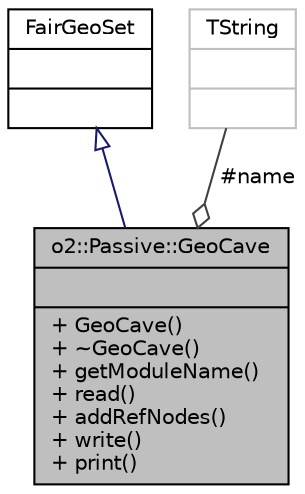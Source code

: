 digraph "o2::Passive::GeoCave"
{
 // INTERACTIVE_SVG=YES
  bgcolor="transparent";
  edge [fontname="Helvetica",fontsize="10",labelfontname="Helvetica",labelfontsize="10"];
  node [fontname="Helvetica",fontsize="10",shape=record];
  Node1 [label="{o2::Passive::GeoCave\n||+ GeoCave()\l+ ~GeoCave()\l+ getModuleName()\l+ read()\l+ addRefNodes()\l+ write()\l+ print()\l}",height=0.2,width=0.4,color="black", fillcolor="grey75", style="filled" fontcolor="black"];
  Node2 -> Node1 [dir="back",color="midnightblue",fontsize="10",style="solid",arrowtail="onormal",fontname="Helvetica"];
  Node2 [label="{FairGeoSet\n||}",height=0.2,width=0.4,color="black",URL="$d0/d7b/classFairGeoSet.html"];
  Node3 -> Node1 [color="grey25",fontsize="10",style="solid",label=" #name" ,arrowhead="odiamond",fontname="Helvetica"];
  Node3 [label="{TString\n||}",height=0.2,width=0.4,color="grey75"];
}
